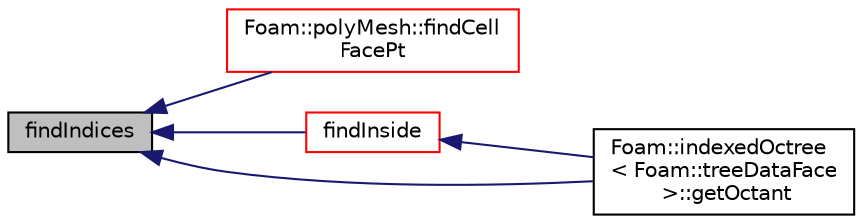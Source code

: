 digraph "findIndices"
{
  bgcolor="transparent";
  edge [fontname="Helvetica",fontsize="10",labelfontname="Helvetica",labelfontsize="10"];
  node [fontname="Helvetica",fontsize="10",shape=record];
  rankdir="LR";
  Node1 [label="findIndices",height=0.2,width=0.4,color="black", fillcolor="grey75", style="filled", fontcolor="black"];
  Node1 -> Node2 [dir="back",color="midnightblue",fontsize="10",style="solid",fontname="Helvetica"];
  Node2 [label="Foam::polyMesh::findCell\lFacePt",height=0.2,width=0.4,color="red",URL="$a01954.html#a7fc563a56fa5a04c0c5a4c32a9669608",tooltip="Find the cell, tetFacei and tetPti for point p. "];
  Node1 -> Node3 [dir="back",color="midnightblue",fontsize="10",style="solid",fontname="Helvetica"];
  Node3 [label="findInside",height=0.2,width=0.4,color="red",URL="$a01069.html#aba41bfdff77d084cf0e79257dbea2d2b",tooltip="Find shape containing point. Only implemented for certain. "];
  Node3 -> Node4 [dir="back",color="midnightblue",fontsize="10",style="solid",fontname="Helvetica"];
  Node4 [label="Foam::indexedOctree\l\< Foam::treeDataFace\l \>::getOctant",height=0.2,width=0.4,color="black",URL="$a01069.html#a36994951ee6485ae76d974d51f6fc871"];
  Node1 -> Node4 [dir="back",color="midnightblue",fontsize="10",style="solid",fontname="Helvetica"];
}
